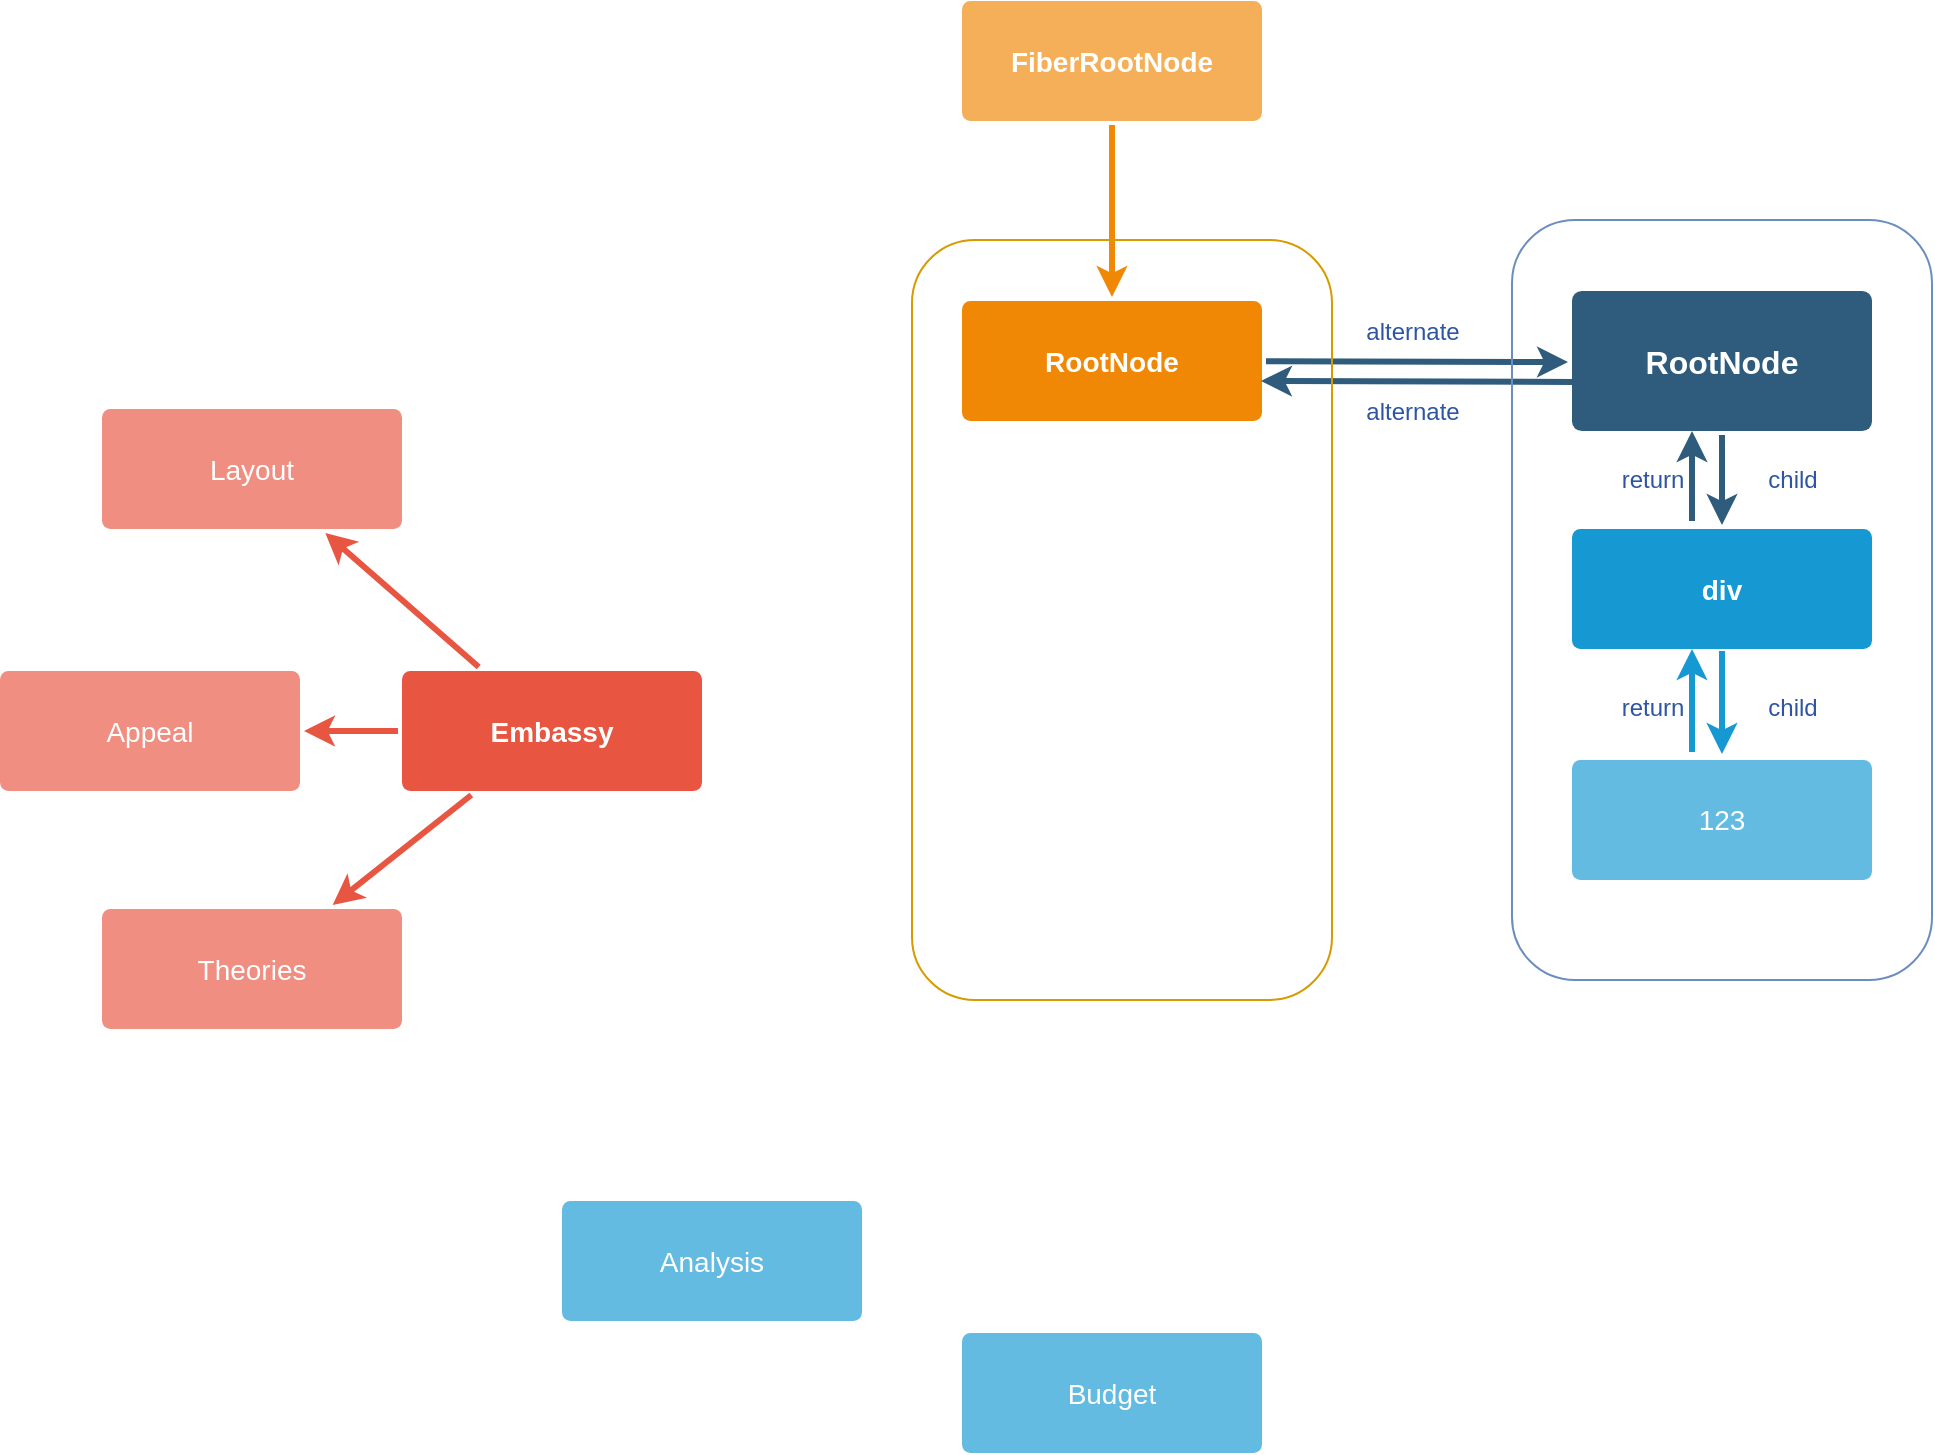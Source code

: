 <mxfile version="14.7.7" type="github">
  <diagram id="6a731a19-8d31-9384-78a2-239565b7b9f0" name="Page-1">
    <mxGraphModel dx="1426" dy="794" grid="1" gridSize="10" guides="1" tooltips="1" connect="1" arrows="1" fold="1" page="1" pageScale="1" pageWidth="1169" pageHeight="827" background="none" math="0" shadow="0">
      <root>
        <mxCell id="0" />
        <mxCell id="1" parent="0" />
        <mxCell id="1745" value="" style="edgeStyle=none;rounded=0;jumpStyle=none;html=1;shadow=0;labelBackgroundColor=none;startArrow=none;startFill=0;endArrow=classic;endFill=1;jettySize=auto;orthogonalLoop=1;strokeColor=#2F5B7C;strokeWidth=3;fontFamily=Helvetica;fontSize=16;fontColor=#23445D;spacing=5;" parent="1" source="1764" edge="1">
          <mxGeometry relative="1" as="geometry">
            <mxPoint x="798" y="231" as="targetPoint" />
          </mxGeometry>
        </mxCell>
        <mxCell id="1747" value="" style="edgeStyle=none;rounded=0;jumpStyle=none;html=1;shadow=0;labelBackgroundColor=none;startArrow=none;startFill=0;endArrow=classic;endFill=1;jettySize=auto;orthogonalLoop=1;strokeColor=#2F5B7C;strokeWidth=3;fontFamily=Helvetica;fontSize=16;fontColor=#23445D;spacing=5;" parent="1" source="1749" target="1760" edge="1">
          <mxGeometry relative="1" as="geometry" />
        </mxCell>
        <mxCell id="1749" value="RootNode" style="rounded=1;whiteSpace=wrap;html=1;shadow=0;labelBackgroundColor=none;strokeColor=none;strokeWidth=3;fillColor=#2F5B7C;fontFamily=Helvetica;fontSize=16;fontColor=#FFFFFF;align=center;fontStyle=1;spacing=5;arcSize=7;perimeterSpacing=2;" parent="1" vertex="1">
          <mxGeometry x="800" y="195.5" width="150" height="70" as="geometry" />
        </mxCell>
        <mxCell id="1750" value="" style="edgeStyle=none;rounded=1;jumpStyle=none;html=1;shadow=0;labelBackgroundColor=none;startArrow=none;startFill=0;jettySize=auto;orthogonalLoop=1;strokeColor=#E85642;strokeWidth=3;fontFamily=Helvetica;fontSize=14;fontColor=#FFFFFF;spacing=5;fontStyle=1;fillColor=#b0e3e6;" parent="1" source="1753" target="1756" edge="1">
          <mxGeometry relative="1" as="geometry" />
        </mxCell>
        <mxCell id="1751" value="" style="edgeStyle=none;rounded=1;jumpStyle=none;html=1;shadow=0;labelBackgroundColor=none;startArrow=none;startFill=0;jettySize=auto;orthogonalLoop=1;strokeColor=#E85642;strokeWidth=3;fontFamily=Helvetica;fontSize=14;fontColor=#FFFFFF;spacing=5;fontStyle=1;fillColor=#b0e3e6;" parent="1" source="1753" target="1755" edge="1">
          <mxGeometry relative="1" as="geometry" />
        </mxCell>
        <mxCell id="1752" value="" style="edgeStyle=none;rounded=1;jumpStyle=none;html=1;shadow=0;labelBackgroundColor=none;startArrow=none;startFill=0;jettySize=auto;orthogonalLoop=1;strokeColor=#E85642;strokeWidth=3;fontFamily=Helvetica;fontSize=14;fontColor=#FFFFFF;spacing=5;fontStyle=1;fillColor=#b0e3e6;" parent="1" source="1753" target="1754" edge="1">
          <mxGeometry relative="1" as="geometry" />
        </mxCell>
        <mxCell id="1753" value="Embassy" style="rounded=1;whiteSpace=wrap;html=1;shadow=0;labelBackgroundColor=none;strokeColor=none;strokeWidth=3;fillColor=#e85642;fontFamily=Helvetica;fontSize=14;fontColor=#FFFFFF;align=center;spacing=5;fontStyle=1;arcSize=7;perimeterSpacing=2;" parent="1" vertex="1">
          <mxGeometry x="215" y="385.5" width="150" height="60" as="geometry" />
        </mxCell>
        <mxCell id="1754" value="Theories" style="rounded=1;whiteSpace=wrap;html=1;shadow=0;labelBackgroundColor=none;strokeColor=none;strokeWidth=3;fillColor=#f08e81;fontFamily=Helvetica;fontSize=14;fontColor=#FFFFFF;align=center;spacing=5;fontStyle=0;arcSize=7;perimeterSpacing=2;" parent="1" vertex="1">
          <mxGeometry x="65" y="504.5" width="150" height="60" as="geometry" />
        </mxCell>
        <mxCell id="1755" value="Appeal" style="rounded=1;whiteSpace=wrap;html=1;shadow=0;labelBackgroundColor=none;strokeColor=none;strokeWidth=3;fillColor=#f08e81;fontFamily=Helvetica;fontSize=14;fontColor=#FFFFFF;align=center;spacing=5;fontStyle=0;arcSize=7;perimeterSpacing=2;" parent="1" vertex="1">
          <mxGeometry x="14" y="385.5" width="150" height="60" as="geometry" />
        </mxCell>
        <mxCell id="1756" value="Layout" style="rounded=1;whiteSpace=wrap;html=1;shadow=0;labelBackgroundColor=none;strokeColor=none;strokeWidth=3;fillColor=#f08e81;fontFamily=Helvetica;fontSize=14;fontColor=#FFFFFF;align=center;spacing=5;fontStyle=0;arcSize=7;perimeterSpacing=2;" parent="1" vertex="1">
          <mxGeometry x="65" y="254.5" width="150" height="60" as="geometry" />
        </mxCell>
        <mxCell id="1757" value="" style="edgeStyle=none;rounded=0;jumpStyle=none;html=1;shadow=0;labelBackgroundColor=none;startArrow=none;startFill=0;endArrow=classic;endFill=1;jettySize=auto;orthogonalLoop=1;strokeColor=#1699D3;strokeWidth=3;fontFamily=Helvetica;fontSize=14;fontColor=#FFFFFF;spacing=5;exitX=0.5;exitY=1;exitDx=0;exitDy=0;entryX=0.5;entryY=0;entryDx=0;entryDy=0;" parent="1" edge="1">
          <mxGeometry relative="1" as="geometry">
            <mxPoint x="875" y="375.5" as="sourcePoint" />
            <mxPoint x="875" y="427" as="targetPoint" />
          </mxGeometry>
        </mxCell>
        <mxCell id="1760" value="div" style="rounded=1;whiteSpace=wrap;html=1;shadow=0;labelBackgroundColor=none;strokeColor=none;strokeWidth=3;fillColor=#1699d3;fontFamily=Helvetica;fontSize=14;fontColor=#FFFFFF;align=center;spacing=5;fontStyle=1;arcSize=7;perimeterSpacing=2;" parent="1" vertex="1">
          <mxGeometry x="800" y="314.5" width="150" height="60" as="geometry" />
        </mxCell>
        <mxCell id="1761" value="123" style="rounded=1;whiteSpace=wrap;html=1;shadow=0;labelBackgroundColor=none;strokeColor=none;strokeWidth=3;fillColor=#64bbe2;fontFamily=Helvetica;fontSize=14;fontColor=#FFFFFF;align=center;spacing=5;arcSize=7;perimeterSpacing=2;" parent="1" vertex="1">
          <mxGeometry x="800" y="430" width="150" height="60" as="geometry" />
        </mxCell>
        <mxCell id="1762" value="Budget" style="rounded=1;whiteSpace=wrap;html=1;shadow=0;labelBackgroundColor=none;strokeColor=none;strokeWidth=3;fillColor=#64bbe2;fontFamily=Helvetica;fontSize=14;fontColor=#FFFFFF;align=center;spacing=5;arcSize=7;perimeterSpacing=2;" parent="1" vertex="1">
          <mxGeometry x="495" y="716.5" width="150" height="60" as="geometry" />
        </mxCell>
        <mxCell id="1763" value="Analysis" style="rounded=1;whiteSpace=wrap;html=1;shadow=0;labelBackgroundColor=none;strokeColor=none;strokeWidth=3;fillColor=#64bbe2;fontFamily=Helvetica;fontSize=14;fontColor=#FFFFFF;align=center;spacing=5;arcSize=7;perimeterSpacing=2;" parent="1" vertex="1">
          <mxGeometry x="295" y="650.5" width="150" height="60" as="geometry" />
        </mxCell>
        <mxCell id="1764" value="RootNode" style="rounded=1;whiteSpace=wrap;html=1;shadow=0;labelBackgroundColor=none;strokeColor=none;strokeWidth=3;fillColor=#F08705;fontFamily=Helvetica;fontSize=14;fontColor=#FFFFFF;align=center;spacing=5;fontStyle=1;arcSize=7;perimeterSpacing=2;" parent="1" vertex="1">
          <mxGeometry x="495" y="200.5" width="150" height="60" as="geometry" />
        </mxCell>
        <mxCell id="1767" value="&lt;b&gt;FiberRootNode&lt;/b&gt;" style="rounded=1;whiteSpace=wrap;html=1;shadow=0;labelBackgroundColor=none;strokeColor=none;strokeWidth=3;fillColor=#f5af58;fontFamily=Helvetica;fontSize=14;fontColor=#FFFFFF;align=center;spacing=5;arcSize=7;perimeterSpacing=2;" parent="1" vertex="1">
          <mxGeometry x="495" y="50.5" width="150" height="60" as="geometry" />
        </mxCell>
        <mxCell id="1768" value="" style="edgeStyle=none;rounded=0;jumpStyle=none;html=1;shadow=0;labelBackgroundColor=none;startArrow=none;startFill=0;endArrow=classic;endFill=1;jettySize=auto;orthogonalLoop=1;strokeColor=#F08705;strokeWidth=3;fontFamily=Helvetica;fontSize=14;fontColor=#FFFFFF;spacing=5;" parent="1" source="1767" target="1764" edge="1">
          <mxGeometry relative="1" as="geometry" />
        </mxCell>
        <mxCell id="fxhrwSIjBqFNIZeZUTK5-1781" value="alternate" style="text;html=1;align=center;verticalAlign=middle;resizable=0;points=[];autosize=1;strokeColor=none;fontColor=#2E55A3;" vertex="1" parent="1">
          <mxGeometry x="690" y="205.5" width="60" height="20" as="geometry" />
        </mxCell>
        <mxCell id="fxhrwSIjBqFNIZeZUTK5-1782" value="" style="edgeStyle=none;rounded=0;jumpStyle=none;html=1;shadow=0;labelBackgroundColor=none;startArrow=none;startFill=0;endArrow=classic;endFill=1;jettySize=auto;orthogonalLoop=1;strokeColor=#2F5B7C;strokeWidth=3;fontFamily=Helvetica;fontSize=16;fontColor=#23445D;spacing=5;exitX=0.019;exitY=0.642;exitDx=0;exitDy=0;exitPerimeter=0;" edge="1" parent="1" source="1749">
          <mxGeometry relative="1" as="geometry">
            <mxPoint x="795.5" y="240.5" as="sourcePoint" />
            <mxPoint x="644.5" y="240.5" as="targetPoint" />
          </mxGeometry>
        </mxCell>
        <mxCell id="fxhrwSIjBqFNIZeZUTK5-1783" value="alternate" style="text;html=1;align=center;verticalAlign=middle;resizable=0;points=[];autosize=1;strokeColor=none;fontColor=#2E55A3;" vertex="1" parent="1">
          <mxGeometry x="690" y="245.5" width="60" height="20" as="geometry" />
        </mxCell>
        <mxCell id="fxhrwSIjBqFNIZeZUTK5-1784" value="child" style="text;html=1;align=center;verticalAlign=middle;resizable=0;points=[];autosize=1;strokeColor=none;fontColor=#2E55A3;" vertex="1" parent="1">
          <mxGeometry x="890" y="280" width="40" height="20" as="geometry" />
        </mxCell>
        <mxCell id="fxhrwSIjBqFNIZeZUTK5-1785" value="child" style="text;html=1;align=center;verticalAlign=middle;resizable=0;points=[];autosize=1;strokeColor=none;fontColor=#2E55A3;" vertex="1" parent="1">
          <mxGeometry x="890" y="394" width="40" height="20" as="geometry" />
        </mxCell>
        <mxCell id="fxhrwSIjBqFNIZeZUTK5-1786" value="" style="edgeStyle=none;rounded=0;jumpStyle=none;html=1;shadow=0;labelBackgroundColor=none;startArrow=none;startFill=0;endArrow=classic;endFill=1;jettySize=auto;orthogonalLoop=1;strokeColor=#1699D3;strokeWidth=3;fontFamily=Helvetica;fontSize=14;fontColor=#FFFFFF;spacing=5;exitX=0.5;exitY=1;exitDx=0;exitDy=0;entryX=0.5;entryY=0;entryDx=0;entryDy=0;" edge="1" parent="1">
          <mxGeometry relative="1" as="geometry">
            <mxPoint x="860" y="426" as="sourcePoint" />
            <mxPoint x="860" y="374.5" as="targetPoint" />
          </mxGeometry>
        </mxCell>
        <mxCell id="fxhrwSIjBqFNIZeZUTK5-1787" value="" style="edgeStyle=none;rounded=0;jumpStyle=none;html=1;shadow=0;labelBackgroundColor=none;startArrow=none;startFill=0;endArrow=classic;endFill=1;jettySize=auto;orthogonalLoop=1;strokeColor=#2F5B7C;strokeWidth=3;fontFamily=Helvetica;fontSize=16;fontColor=#23445D;spacing=5;" edge="1" parent="1">
          <mxGeometry relative="1" as="geometry">
            <mxPoint x="860" y="310.5" as="sourcePoint" />
            <mxPoint x="860" y="265.5" as="targetPoint" />
          </mxGeometry>
        </mxCell>
        <mxCell id="fxhrwSIjBqFNIZeZUTK5-1788" value="return" style="text;html=1;align=center;verticalAlign=middle;resizable=0;points=[];autosize=1;strokeColor=none;fontColor=#2E55A3;" vertex="1" parent="1">
          <mxGeometry x="815" y="393.5" width="50" height="20" as="geometry" />
        </mxCell>
        <mxCell id="fxhrwSIjBqFNIZeZUTK5-1789" value="return" style="text;html=1;align=center;verticalAlign=middle;resizable=0;points=[];autosize=1;strokeColor=none;fontColor=#2E55A3;" vertex="1" parent="1">
          <mxGeometry x="815" y="280" width="50" height="20" as="geometry" />
        </mxCell>
        <mxCell id="fxhrwSIjBqFNIZeZUTK5-1790" value="" style="rounded=1;whiteSpace=wrap;html=1;strokeColor=#6c8ebf;fillColor=none;" vertex="1" parent="1">
          <mxGeometry x="770" y="160" width="210" height="380" as="geometry" />
        </mxCell>
        <mxCell id="fxhrwSIjBqFNIZeZUTK5-1791" value="" style="rounded=1;whiteSpace=wrap;html=1;strokeColor=#d79b00;fillColor=none;" vertex="1" parent="1">
          <mxGeometry x="470" y="170" width="210" height="380" as="geometry" />
        </mxCell>
      </root>
    </mxGraphModel>
  </diagram>
</mxfile>
